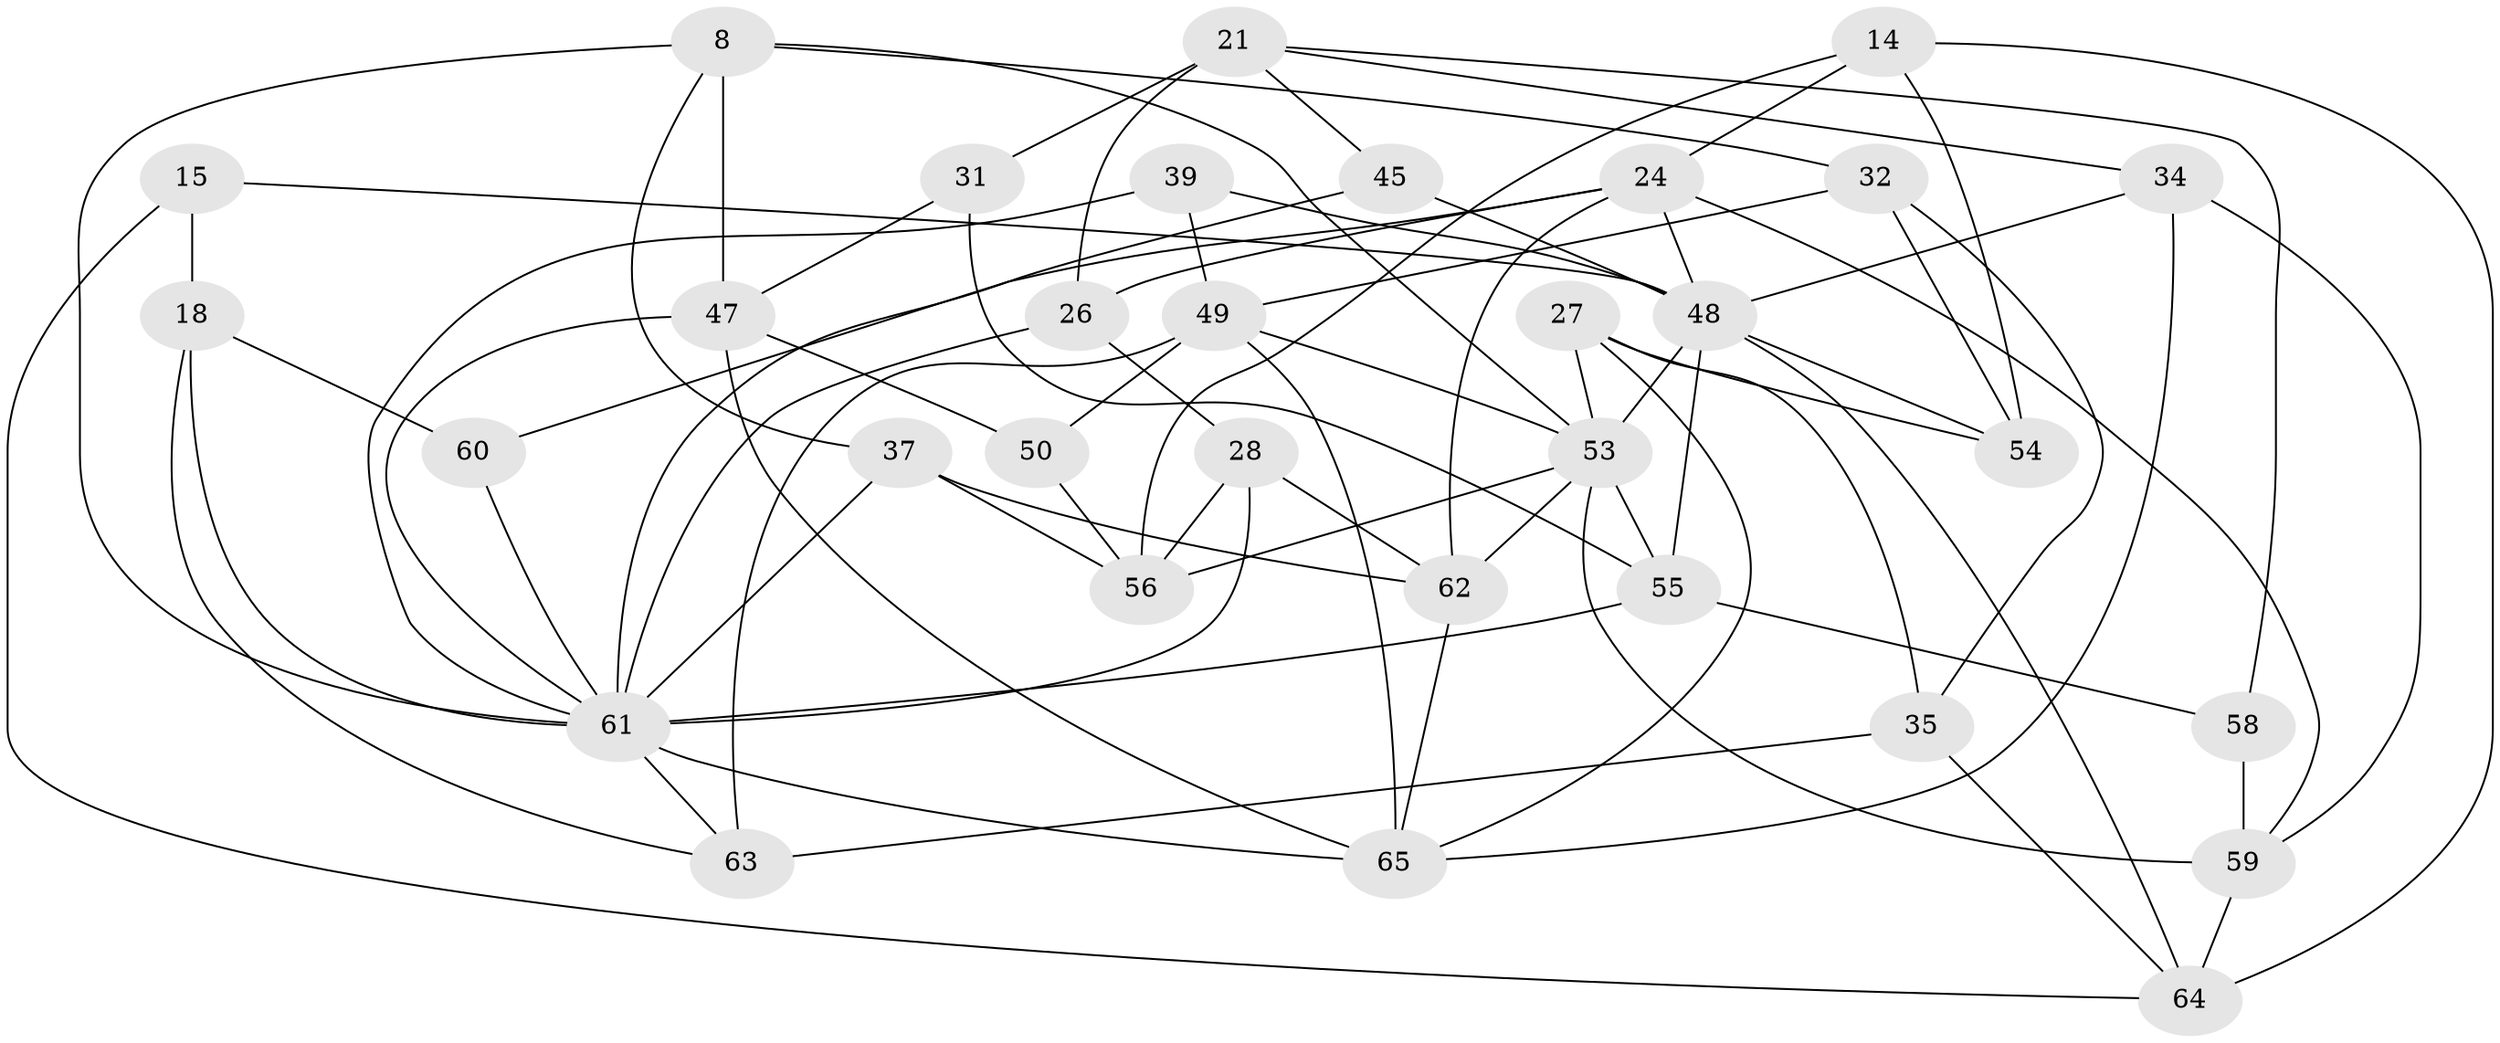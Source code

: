 // original degree distribution, {4: 1.0}
// Generated by graph-tools (version 1.1) at 2025/57/03/09/25 04:57:25]
// undirected, 32 vertices, 76 edges
graph export_dot {
graph [start="1"]
  node [color=gray90,style=filled];
  8 [super="+2"];
  14 [super="+6"];
  15;
  18 [super="+12"];
  21 [super="+19"];
  24 [super="+5+20"];
  26 [super="+23"];
  27;
  28;
  31;
  32;
  34;
  35;
  37;
  39;
  45;
  47 [super="+30"];
  48 [super="+44+46"];
  49 [super="+7+9+25"];
  50;
  53 [super="+40+41"];
  54;
  55 [super="+52"];
  56 [super="+1"];
  58;
  59 [super="+16"];
  60;
  61 [super="+51"];
  62 [super="+42"];
  63;
  64 [super="+57"];
  65 [super="+3+4+38"];
  8 -- 32;
  8 -- 37;
  8 -- 47 [weight=2];
  8 -- 53;
  8 -- 61;
  14 -- 54;
  14 -- 64 [weight=2];
  14 -- 56 [weight=2];
  14 -- 24;
  15 -- 18 [weight=2];
  15 -- 64;
  15 -- 48;
  18 -- 60 [weight=2];
  18 -- 63;
  18 -- 61;
  21 -- 31 [weight=2];
  21 -- 34;
  21 -- 45;
  21 -- 58;
  21 -- 26;
  24 -- 59;
  24 -- 48 [weight=2];
  24 -- 60;
  24 -- 26 [weight=2];
  24 -- 62;
  26 -- 28;
  26 -- 61 [weight=2];
  27 -- 35;
  27 -- 54;
  27 -- 65;
  27 -- 53;
  28 -- 56;
  28 -- 62;
  28 -- 61;
  31 -- 47;
  31 -- 55;
  32 -- 35;
  32 -- 54;
  32 -- 49;
  34 -- 59;
  34 -- 65;
  34 -- 48;
  35 -- 63;
  35 -- 64;
  37 -- 62;
  37 -- 56;
  37 -- 61;
  39 -- 49 [weight=2];
  39 -- 48;
  39 -- 61;
  45 -- 48 [weight=2];
  45 -- 61;
  47 -- 50;
  47 -- 65;
  47 -- 61;
  48 -- 54;
  48 -- 53 [weight=2];
  48 -- 64;
  48 -- 55;
  49 -- 63;
  49 -- 65 [weight=2];
  49 -- 50 [weight=2];
  49 -- 53 [weight=2];
  50 -- 56;
  53 -- 62 [weight=2];
  53 -- 59;
  53 -- 56;
  53 -- 55 [weight=2];
  55 -- 61;
  55 -- 58;
  58 -- 59 [weight=2];
  59 -- 64;
  60 -- 61;
  61 -- 65 [weight=2];
  61 -- 63;
  62 -- 65 [weight=3];
}
